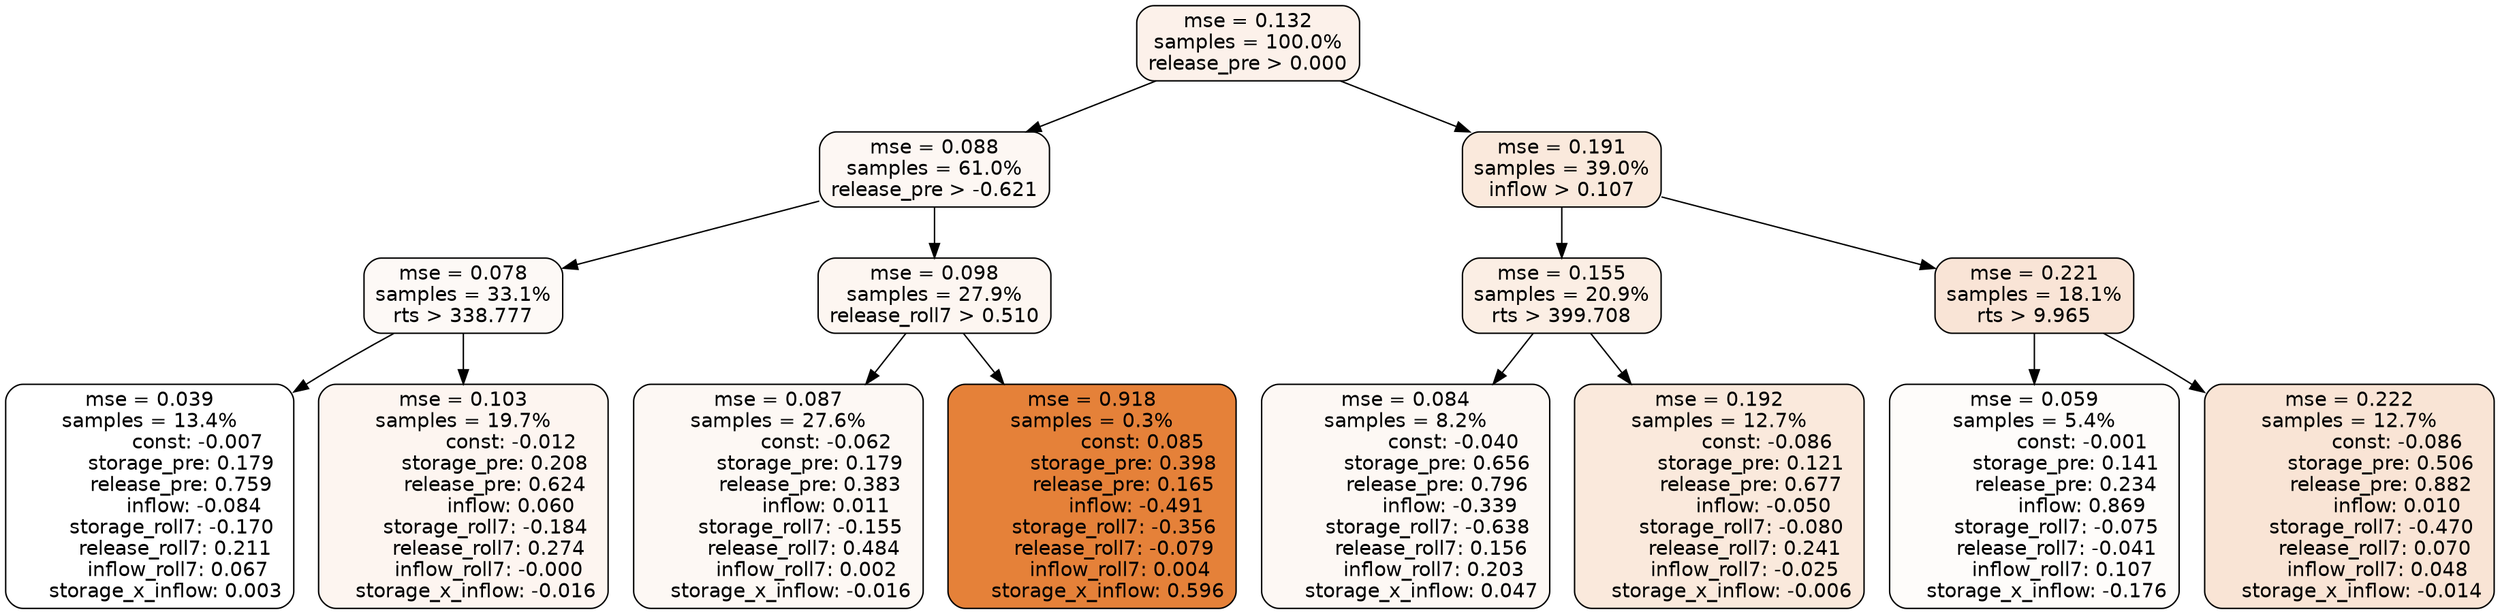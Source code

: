 digraph tree {
node [shape=rectangle, style="filled, rounded", color="black", fontname=helvetica] ;
edge [fontname=helvetica] ;
	"0" [label="mse = 0.132
samples = 100.0%
release_pre > 0.000", fillcolor="#fcf1ea"]
	"1" [label="mse = 0.088
samples = 61.0%
release_pre > -0.621", fillcolor="#fdf7f3"]
	"8" [label="mse = 0.191
samples = 39.0%
inflow > 0.107", fillcolor="#fae9dc"]
	"5" [label="mse = 0.078
samples = 33.1%
rts > 338.777", fillcolor="#fdf9f6"]
	"2" [label="mse = 0.098
samples = 27.9%
release_roll7 > 0.510", fillcolor="#fdf6f1"]
	"9" [label="mse = 0.155
samples = 20.9%
rts > 399.708", fillcolor="#fbeee4"]
	"12" [label="mse = 0.221
samples = 18.1%
rts > 9.965", fillcolor="#f9e4d6"]
	"7" [label="mse = 0.039
samples = 13.4%
               const: -0.007
          storage_pre: 0.179
          release_pre: 0.759
              inflow: -0.084
       storage_roll7: -0.170
        release_roll7: 0.211
         inflow_roll7: 0.067
     storage_x_inflow: 0.003", fillcolor="#ffffff"]
	"6" [label="mse = 0.103
samples = 19.7%
               const: -0.012
          storage_pre: 0.208
          release_pre: 0.624
               inflow: 0.060
       storage_roll7: -0.184
        release_roll7: 0.274
        inflow_roll7: -0.000
    storage_x_inflow: -0.016", fillcolor="#fdf5f0"]
	"3" [label="mse = 0.087
samples = 27.6%
               const: -0.062
          storage_pre: 0.179
          release_pre: 0.383
               inflow: 0.011
       storage_roll7: -0.155
        release_roll7: 0.484
         inflow_roll7: 0.002
    storage_x_inflow: -0.016", fillcolor="#fdf8f4"]
	"4" [label="mse = 0.918
samples = 0.3%
                const: 0.085
          storage_pre: 0.398
          release_pre: 0.165
              inflow: -0.491
       storage_roll7: -0.356
       release_roll7: -0.079
         inflow_roll7: 0.004
     storage_x_inflow: 0.596", fillcolor="#e58139"]
	"11" [label="mse = 0.084
samples = 8.2%
               const: -0.040
          storage_pre: 0.656
          release_pre: 0.796
              inflow: -0.339
       storage_roll7: -0.638
        release_roll7: 0.156
         inflow_roll7: 0.203
     storage_x_inflow: 0.047", fillcolor="#fdf8f4"]
	"10" [label="mse = 0.192
samples = 12.7%
               const: -0.086
          storage_pre: 0.121
          release_pre: 0.677
              inflow: -0.050
       storage_roll7: -0.080
        release_roll7: 0.241
        inflow_roll7: -0.025
    storage_x_inflow: -0.006", fillcolor="#fae9dc"]
	"13" [label="mse = 0.059
samples = 5.4%
               const: -0.001
          storage_pre: 0.141
          release_pre: 0.234
               inflow: 0.869
       storage_roll7: -0.075
       release_roll7: -0.041
         inflow_roll7: 0.107
    storage_x_inflow: -0.176", fillcolor="#fefcfa"]
	"14" [label="mse = 0.222
samples = 12.7%
               const: -0.086
          storage_pre: 0.506
          release_pre: 0.882
               inflow: 0.010
       storage_roll7: -0.470
        release_roll7: 0.070
         inflow_roll7: 0.048
    storage_x_inflow: -0.014", fillcolor="#f9e4d5"]

	"0" -> "1"
	"0" -> "8"
	"1" -> "2"
	"1" -> "5"
	"8" -> "9"
	"8" -> "12"
	"5" -> "6"
	"5" -> "7"
	"2" -> "3"
	"2" -> "4"
	"9" -> "10"
	"9" -> "11"
	"12" -> "13"
	"12" -> "14"
}